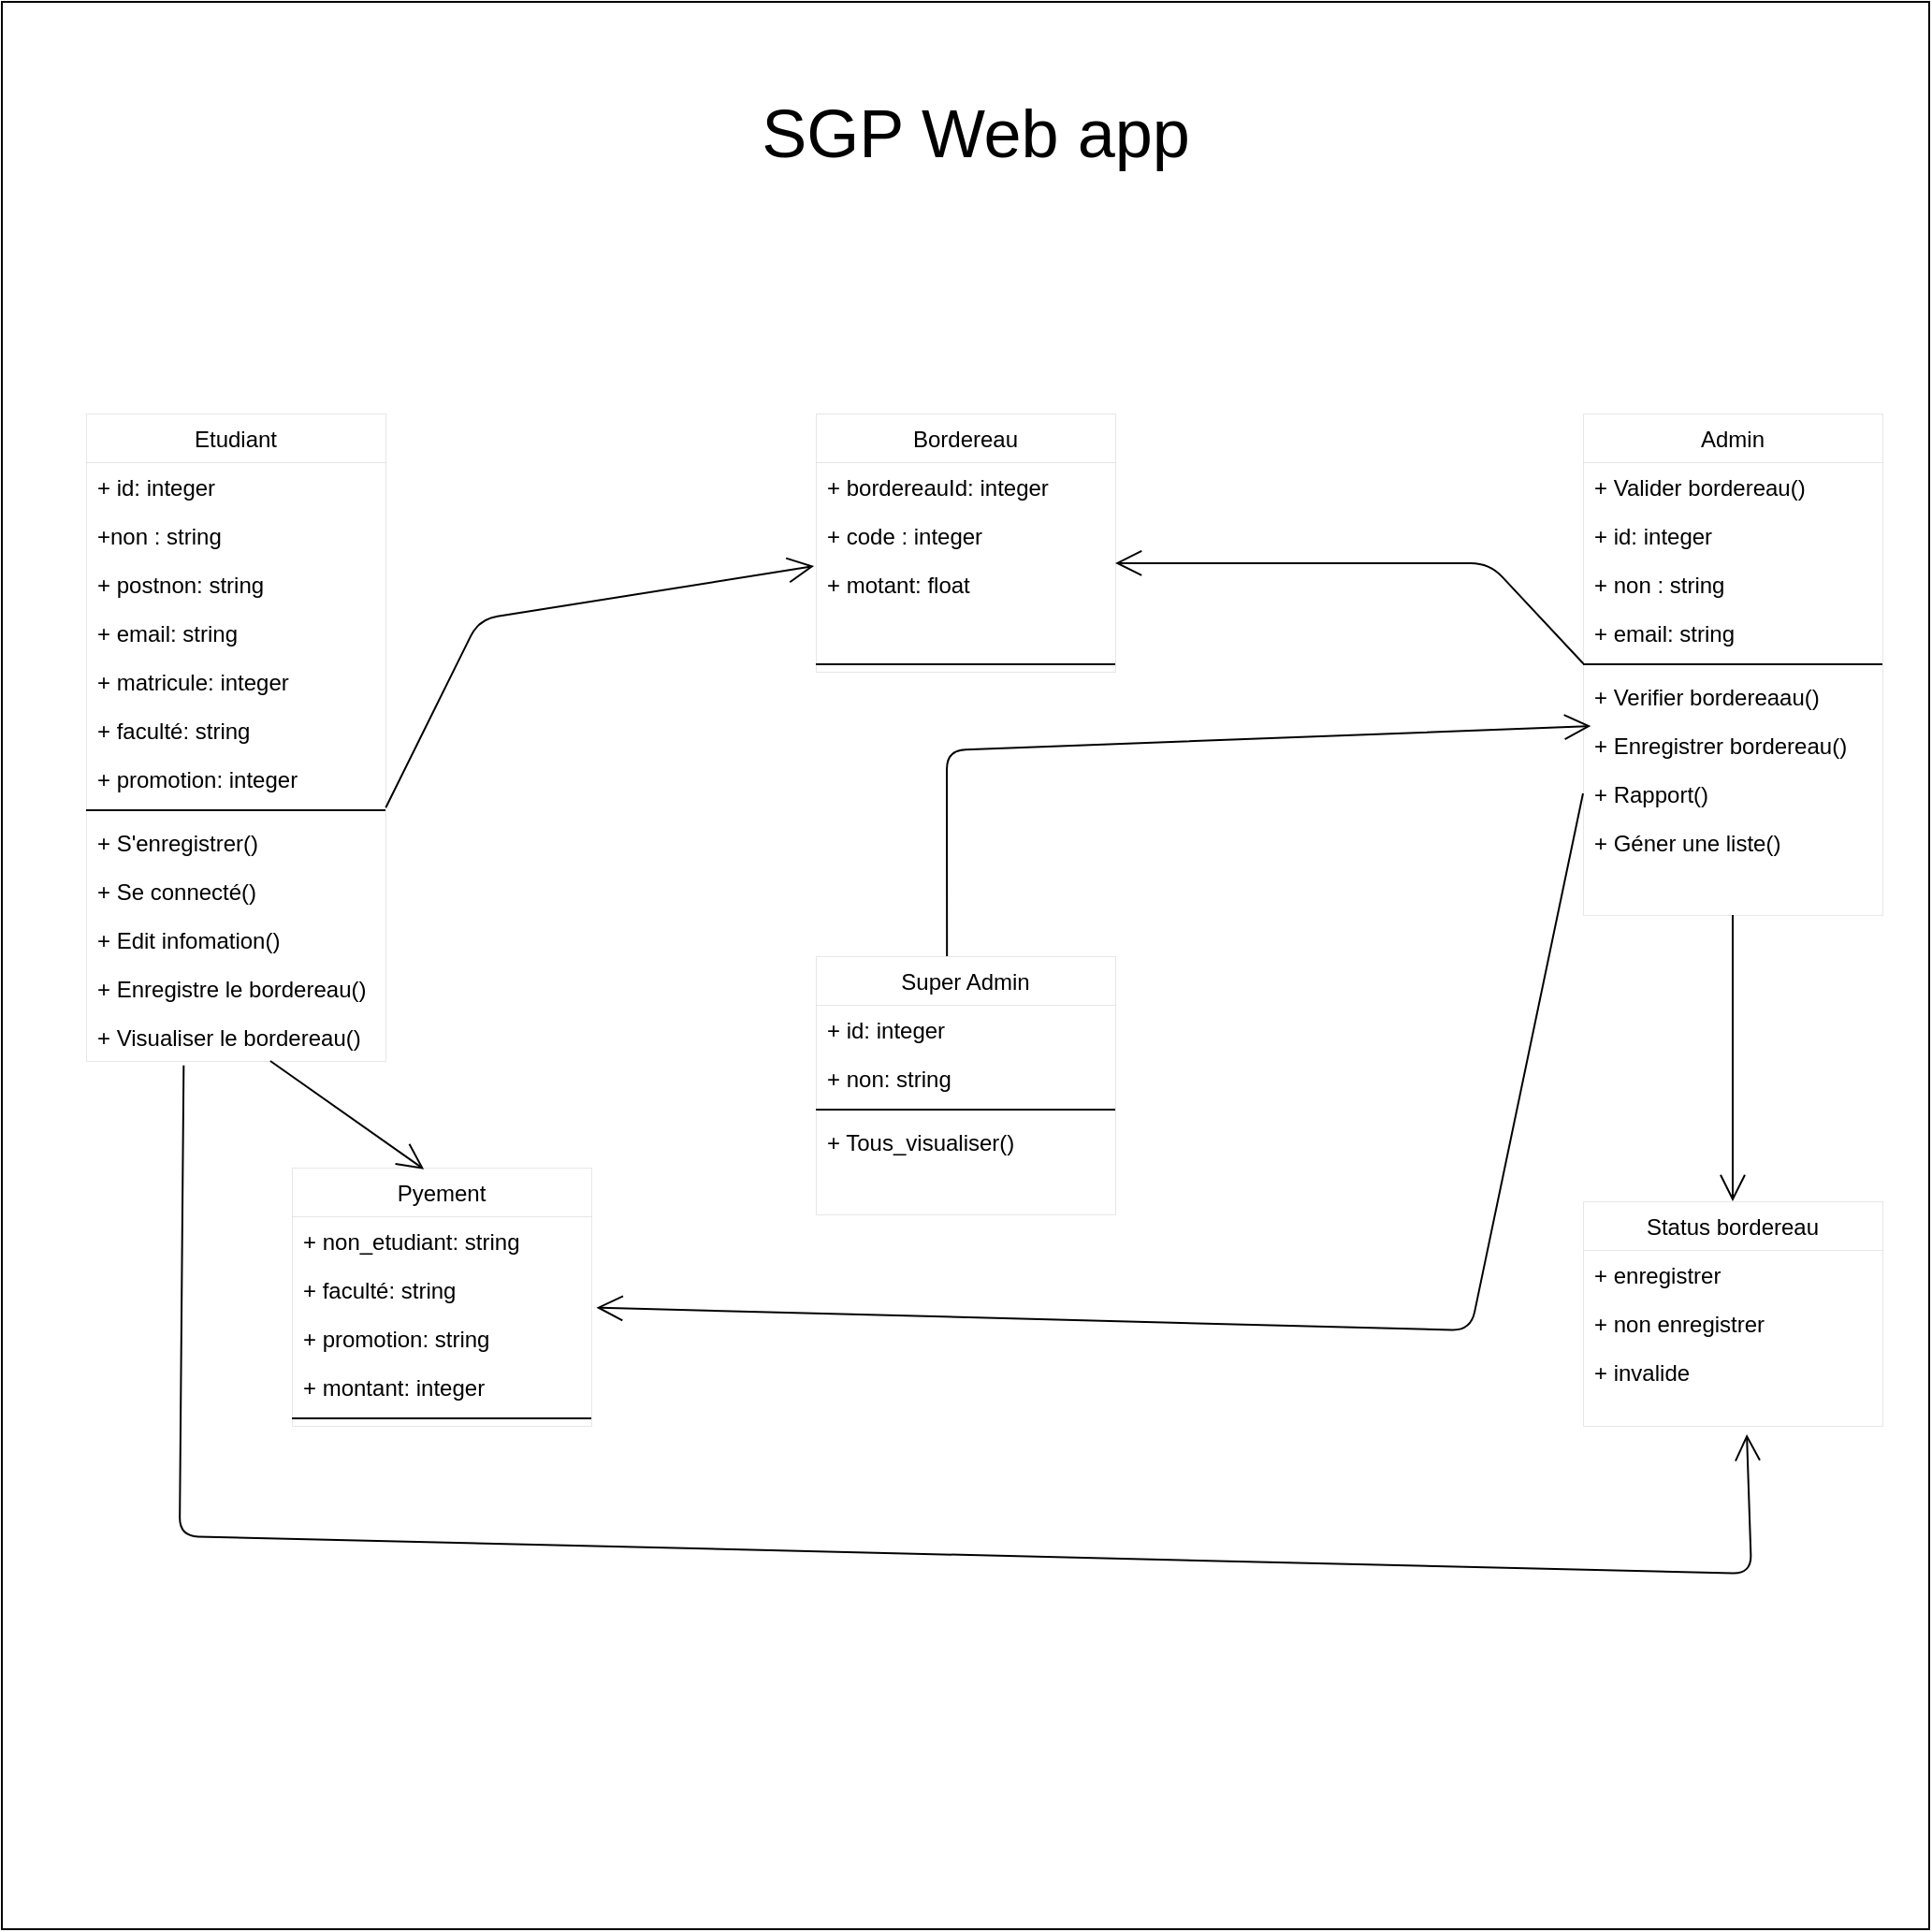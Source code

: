 <mxfile>
    <diagram id="C5_i7pxy2iAr6kGyx8zX" name="Page-1">
        <mxGraphModel dx="1757" dy="2108" grid="1" gridSize="10" guides="1" tooltips="1" connect="1" arrows="1" fold="1" page="1" pageScale="1" pageWidth="850" pageHeight="1100" math="0" shadow="0">
            <root>
                <mxCell id="0"/>
                <mxCell id="1" parent="0"/>
                <mxCell id="3" value="&amp;nbsp; &amp;nbsp; &amp;nbsp; &amp;nbsp; &amp;nbsp; &amp;nbsp; &amp;nbsp; &amp;nbsp; &amp;nbsp; &amp;nbsp; &amp;nbsp; &amp;nbsp; &amp;nbsp; &amp;nbsp; &amp;nbsp; &amp;nbsp; &amp;nbsp; &amp;nbsp; &amp;nbsp; &amp;nbsp; &amp;nbsp; &amp;nbsp; &amp;nbsp; &amp;nbsp; &amp;nbsp; &amp;nbsp; &amp;nbsp; &amp;nbsp; &amp;nbsp; &amp;nbsp;&amp;nbsp;" style="whiteSpace=wrap;html=1;aspect=fixed;" parent="1" vertex="1">
                    <mxGeometry x="35" y="-160" width="1030" height="1030" as="geometry"/>
                </mxCell>
                <mxCell id="22" value="Etudiant" style="swimlane;fontStyle=0;childLayout=stackLayout;horizontal=1;startSize=26;fillColor=none;horizontalStack=0;resizeParent=1;resizeParentMax=0;resizeLast=0;collapsible=1;marginBottom=0;sketch=0;strokeWidth=0;" parent="1" vertex="1">
                    <mxGeometry x="80" y="60" width="160" height="346" as="geometry"/>
                </mxCell>
                <mxCell id="123" value="" style="group" vertex="1" connectable="0" parent="22">
                    <mxGeometry y="26" width="160" height="320" as="geometry"/>
                </mxCell>
                <mxCell id="23" value="+ id: integer" style="text;strokeColor=none;fillColor=none;align=left;verticalAlign=top;spacingLeft=4;spacingRight=4;overflow=hidden;rotatable=0;points=[[0,0.5],[1,0.5]];portConstraint=eastwest;" parent="123" vertex="1">
                    <mxGeometry width="160" height="26" as="geometry"/>
                </mxCell>
                <mxCell id="24" value="+non : string" style="text;strokeColor=none;fillColor=none;align=left;verticalAlign=top;spacingLeft=4;spacingRight=4;overflow=hidden;rotatable=0;points=[[0,0.5],[1,0.5]];portConstraint=eastwest;" parent="123" vertex="1">
                    <mxGeometry y="26" width="160" height="26" as="geometry"/>
                </mxCell>
                <mxCell id="25" value="+ postnon: string" style="text;strokeColor=none;fillColor=none;align=left;verticalAlign=top;spacingLeft=4;spacingRight=4;overflow=hidden;rotatable=0;points=[[0,0.5],[1,0.5]];portConstraint=eastwest;" parent="123" vertex="1">
                    <mxGeometry y="52" width="160" height="26" as="geometry"/>
                </mxCell>
                <mxCell id="26" value="+ email: string" style="text;strokeColor=none;fillColor=none;align=left;verticalAlign=top;spacingLeft=4;spacingRight=4;overflow=hidden;rotatable=0;points=[[0,0.5],[1,0.5]];portConstraint=eastwest;" parent="123" vertex="1">
                    <mxGeometry y="78" width="160" height="26" as="geometry"/>
                </mxCell>
                <mxCell id="27" value="+ matricule: integer" style="text;strokeColor=none;fillColor=none;align=left;verticalAlign=top;spacingLeft=4;spacingRight=4;overflow=hidden;rotatable=0;points=[[0,0.5],[1,0.5]];portConstraint=eastwest;" parent="123" vertex="1">
                    <mxGeometry y="104" width="160" height="26" as="geometry"/>
                </mxCell>
                <mxCell id="28" value="+ faculté: string" style="text;strokeColor=none;fillColor=none;align=left;verticalAlign=top;spacingLeft=4;spacingRight=4;overflow=hidden;rotatable=0;points=[[0,0.5],[1,0.5]];portConstraint=eastwest;" parent="123" vertex="1">
                    <mxGeometry y="130" width="160" height="26" as="geometry"/>
                </mxCell>
                <mxCell id="29" value="+ promotion: integer" style="text;strokeColor=none;fillColor=none;align=left;verticalAlign=top;spacingLeft=4;spacingRight=4;overflow=hidden;rotatable=0;points=[[0,0.5],[1,0.5]];portConstraint=eastwest;" parent="123" vertex="1">
                    <mxGeometry y="156" width="160" height="26" as="geometry"/>
                </mxCell>
                <mxCell id="30" value="+ S'enregistrer()" style="text;strokeColor=none;fillColor=none;align=left;verticalAlign=top;spacingLeft=4;spacingRight=4;overflow=hidden;rotatable=0;points=[[0,0.5],[1,0.5]];portConstraint=eastwest;" parent="123" vertex="1">
                    <mxGeometry y="190" width="160" height="26" as="geometry"/>
                </mxCell>
                <mxCell id="31" value="+ Se connecté()" style="text;strokeColor=none;fillColor=none;align=left;verticalAlign=top;spacingLeft=4;spacingRight=4;overflow=hidden;rotatable=0;points=[[0,0.5],[1,0.5]];portConstraint=eastwest;" parent="123" vertex="1">
                    <mxGeometry y="216" width="160" height="26" as="geometry"/>
                </mxCell>
                <mxCell id="41" value="+ Edit infomation()" style="text;strokeColor=none;fillColor=none;align=left;verticalAlign=top;spacingLeft=4;spacingRight=4;overflow=hidden;rotatable=0;points=[[0,0.5],[1,0.5]];portConstraint=eastwest;" parent="123" vertex="1">
                    <mxGeometry y="242" width="160" height="26" as="geometry"/>
                </mxCell>
                <mxCell id="40" value="+ Enregistre le bordereau()" style="text;strokeColor=none;fillColor=none;align=left;verticalAlign=top;spacingLeft=4;spacingRight=4;overflow=hidden;rotatable=0;points=[[0,0.5],[1,0.5]];portConstraint=eastwest;" parent="123" vertex="1">
                    <mxGeometry y="268" width="160" height="26" as="geometry"/>
                </mxCell>
                <mxCell id="42" value="+ Visualiser le bordereau()" style="text;strokeColor=none;fillColor=none;align=left;verticalAlign=top;spacingLeft=4;spacingRight=4;overflow=hidden;rotatable=0;points=[[0,0.5],[1,0.5]];portConstraint=eastwest;" parent="123" vertex="1">
                    <mxGeometry y="294" width="160" height="26" as="geometry"/>
                </mxCell>
                <mxCell id="38" value="" style="line;strokeWidth=1;fillColor=none;align=left;verticalAlign=middle;spacingTop=-1;spacingLeft=3;spacingRight=3;rotatable=0;labelPosition=right;points=[];portConstraint=eastwest;" parent="123" vertex="1">
                    <mxGeometry y="182" width="160" height="8" as="geometry"/>
                </mxCell>
                <mxCell id="45" value="Bordereau" style="swimlane;fontStyle=0;childLayout=stackLayout;horizontal=1;startSize=26;fillColor=none;horizontalStack=0;resizeParent=1;resizeParentMax=0;resizeLast=0;collapsible=1;marginBottom=0;sketch=0;strokeWidth=0;" parent="1" vertex="1">
                    <mxGeometry x="470" y="60" width="160" height="138" as="geometry"/>
                </mxCell>
                <mxCell id="46" value="+ bordereauId: integer" style="text;strokeColor=none;fillColor=none;align=left;verticalAlign=top;spacingLeft=4;spacingRight=4;overflow=hidden;rotatable=0;points=[[0,0.5],[1,0.5]];portConstraint=eastwest;" parent="45" vertex="1">
                    <mxGeometry y="26" width="160" height="26" as="geometry"/>
                </mxCell>
                <mxCell id="47" value="+ code : integer" style="text;strokeColor=none;fillColor=none;align=left;verticalAlign=top;spacingLeft=4;spacingRight=4;overflow=hidden;rotatable=0;points=[[0,0.5],[1,0.5]];portConstraint=eastwest;" parent="45" vertex="1">
                    <mxGeometry y="52" width="160" height="26" as="geometry"/>
                </mxCell>
                <mxCell id="49" value="+ motant: float" style="text;strokeColor=none;fillColor=none;align=left;verticalAlign=top;spacingLeft=4;spacingRight=4;overflow=hidden;rotatable=0;points=[[0,0.5],[1,0.5]];portConstraint=eastwest;" parent="45" vertex="1">
                    <mxGeometry y="78" width="160" height="52" as="geometry"/>
                </mxCell>
                <mxCell id="53" value="" style="line;strokeWidth=1;fillColor=none;align=left;verticalAlign=middle;spacingTop=-1;spacingLeft=3;spacingRight=3;rotatable=0;labelPosition=right;points=[];portConstraint=eastwest;" parent="45" vertex="1">
                    <mxGeometry y="130" width="160" height="8" as="geometry"/>
                </mxCell>
                <mxCell id="74" value="Admin" style="swimlane;fontStyle=0;childLayout=stackLayout;horizontal=1;startSize=26;fillColor=none;horizontalStack=0;resizeParent=1;resizeParentMax=0;resizeLast=0;collapsible=1;marginBottom=0;sketch=0;strokeWidth=0;" parent="1" vertex="1">
                    <mxGeometry x="880" y="60" width="160" height="268" as="geometry"/>
                </mxCell>
                <mxCell id="122" value="" style="group" vertex="1" connectable="0" parent="74">
                    <mxGeometry y="26" width="160" height="242" as="geometry"/>
                </mxCell>
                <mxCell id="81" value="+ Valider bordereau()" style="text;strokeColor=none;fillColor=none;align=left;verticalAlign=top;spacingLeft=4;spacingRight=4;overflow=hidden;rotatable=0;points=[[0,0.5],[1,0.5]];portConstraint=eastwest;" parent="122" vertex="1">
                    <mxGeometry width="160" height="26" as="geometry"/>
                </mxCell>
                <mxCell id="121" value="" style="group" vertex="1" connectable="0" parent="122">
                    <mxGeometry y="26" width="160" height="216" as="geometry"/>
                </mxCell>
                <mxCell id="75" value="+ id: integer" style="text;strokeColor=none;fillColor=none;align=left;verticalAlign=top;spacingLeft=4;spacingRight=4;overflow=hidden;rotatable=0;points=[[0,0.5],[1,0.5]];portConstraint=eastwest;" parent="121" vertex="1">
                    <mxGeometry width="160" height="26" as="geometry"/>
                </mxCell>
                <mxCell id="76" value="+ non : string" style="text;strokeColor=none;fillColor=none;align=left;verticalAlign=top;spacingLeft=4;spacingRight=4;overflow=hidden;rotatable=0;points=[[0,0.5],[1,0.5]];portConstraint=eastwest;" parent="121" vertex="1">
                    <mxGeometry y="26" width="160" height="26" as="geometry"/>
                </mxCell>
                <mxCell id="77" value="+ email: string" style="text;strokeColor=none;fillColor=none;align=left;verticalAlign=top;spacingLeft=4;spacingRight=4;overflow=hidden;rotatable=0;points=[[0,0.5],[1,0.5]];portConstraint=eastwest;" parent="121" vertex="1">
                    <mxGeometry y="52" width="160" height="26" as="geometry"/>
                </mxCell>
                <mxCell id="79" value="+ Verifier bordereaau()" style="text;strokeColor=none;fillColor=none;align=left;verticalAlign=top;spacingLeft=4;spacingRight=4;overflow=hidden;rotatable=0;points=[[0,0.5],[1,0.5]];portConstraint=eastwest;" parent="121" vertex="1">
                    <mxGeometry y="86" width="160" height="26" as="geometry"/>
                </mxCell>
                <mxCell id="80" value="+ Enregistrer bordereau()" style="text;strokeColor=none;fillColor=none;align=left;verticalAlign=top;spacingLeft=4;spacingRight=4;overflow=hidden;rotatable=0;points=[[0,0.5],[1,0.5]];portConstraint=eastwest;" parent="121" vertex="1">
                    <mxGeometry y="112" width="160" height="26" as="geometry"/>
                </mxCell>
                <mxCell id="82" value="+ Rapport()" style="text;strokeColor=none;fillColor=none;align=left;verticalAlign=top;spacingLeft=4;spacingRight=4;overflow=hidden;rotatable=0;points=[[0,0.5],[1,0.5]];portConstraint=eastwest;" parent="121" vertex="1">
                    <mxGeometry y="138" width="160" height="26" as="geometry"/>
                </mxCell>
                <mxCell id="83" value="+ Géner une liste()" style="text;strokeColor=none;fillColor=none;align=left;verticalAlign=top;spacingLeft=4;spacingRight=4;overflow=hidden;rotatable=0;points=[[0,0.5],[1,0.5]];portConstraint=eastwest;" parent="121" vertex="1">
                    <mxGeometry y="164" width="160" height="26" as="geometry"/>
                </mxCell>
                <mxCell id="78" value="" style="line;strokeWidth=1;fillColor=none;align=left;verticalAlign=middle;spacingTop=-1;spacingLeft=3;spacingRight=3;rotatable=0;labelPosition=right;points=[];portConstraint=eastwest;" parent="121" vertex="1">
                    <mxGeometry y="78" width="160" height="8" as="geometry"/>
                </mxCell>
                <mxCell id="84" value="Super Admin" style="swimlane;fontStyle=0;childLayout=stackLayout;horizontal=1;startSize=26;fillColor=none;horizontalStack=0;resizeParent=1;resizeParentMax=0;resizeLast=0;collapsible=1;marginBottom=0;sketch=0;strokeWidth=0;" parent="1" vertex="1">
                    <mxGeometry x="470" y="350" width="160" height="138" as="geometry"/>
                </mxCell>
                <mxCell id="85" value="+ id: integer" style="text;strokeColor=none;fillColor=none;align=left;verticalAlign=top;spacingLeft=4;spacingRight=4;overflow=hidden;rotatable=0;points=[[0,0.5],[1,0.5]];portConstraint=eastwest;" parent="84" vertex="1">
                    <mxGeometry y="26" width="160" height="26" as="geometry"/>
                </mxCell>
                <mxCell id="86" value="+ non: string" style="text;strokeColor=none;fillColor=none;align=left;verticalAlign=top;spacingLeft=4;spacingRight=4;overflow=hidden;rotatable=0;points=[[0,0.5],[1,0.5]];portConstraint=eastwest;" parent="84" vertex="1">
                    <mxGeometry y="52" width="160" height="26" as="geometry"/>
                </mxCell>
                <mxCell id="88" value="" style="line;strokeWidth=1;fillColor=none;align=left;verticalAlign=middle;spacingTop=-1;spacingLeft=3;spacingRight=3;rotatable=0;labelPosition=right;points=[];portConstraint=eastwest;" parent="84" vertex="1">
                    <mxGeometry y="78" width="160" height="8" as="geometry"/>
                </mxCell>
                <mxCell id="87" value="+ Tous_visualiser()" style="text;strokeColor=none;fillColor=none;align=left;verticalAlign=top;spacingLeft=4;spacingRight=4;overflow=hidden;rotatable=0;points=[[0,0.5],[1,0.5]];portConstraint=eastwest;" parent="84" vertex="1">
                    <mxGeometry y="86" width="160" height="52" as="geometry"/>
                </mxCell>
                <mxCell id="89" value="Status bordereau" style="swimlane;fontStyle=0;childLayout=stackLayout;horizontal=1;startSize=26;fillColor=none;horizontalStack=0;resizeParent=1;resizeParentMax=0;resizeLast=0;collapsible=1;marginBottom=0;sketch=0;strokeWidth=0;" parent="1" vertex="1">
                    <mxGeometry x="880" y="481" width="160" height="120" as="geometry"/>
                </mxCell>
                <mxCell id="90" value="+ enregistrer" style="text;strokeColor=none;fillColor=none;align=left;verticalAlign=top;spacingLeft=4;spacingRight=4;overflow=hidden;rotatable=0;points=[[0,0.5],[1,0.5]];portConstraint=eastwest;" parent="89" vertex="1">
                    <mxGeometry y="26" width="160" height="26" as="geometry"/>
                </mxCell>
                <mxCell id="91" value="+ non enregistrer" style="text;strokeColor=none;fillColor=none;align=left;verticalAlign=top;spacingLeft=4;spacingRight=4;overflow=hidden;rotatable=0;points=[[0,0.5],[1,0.5]];portConstraint=eastwest;" parent="89" vertex="1">
                    <mxGeometry y="52" width="160" height="26" as="geometry"/>
                </mxCell>
                <mxCell id="93" value="+ invalide" style="text;strokeColor=none;fillColor=none;align=left;verticalAlign=top;spacingLeft=4;spacingRight=4;overflow=hidden;rotatable=0;points=[[0,0.5],[1,0.5]];portConstraint=eastwest;" parent="89" vertex="1">
                    <mxGeometry y="78" width="160" height="42" as="geometry"/>
                </mxCell>
                <mxCell id="99" value="Pyement" style="swimlane;fontStyle=0;childLayout=stackLayout;horizontal=1;startSize=26;fillColor=none;horizontalStack=0;resizeParent=1;resizeParentMax=0;resizeLast=0;collapsible=1;marginBottom=0;sketch=0;strokeWidth=0;" vertex="1" parent="1">
                    <mxGeometry x="190" y="463" width="160" height="138" as="geometry"/>
                </mxCell>
                <mxCell id="100" value="+ non_etudiant: string" style="text;strokeColor=none;fillColor=none;align=left;verticalAlign=top;spacingLeft=4;spacingRight=4;overflow=hidden;rotatable=0;points=[[0,0.5],[1,0.5]];portConstraint=eastwest;" vertex="1" parent="99">
                    <mxGeometry y="26" width="160" height="26" as="geometry"/>
                </mxCell>
                <mxCell id="104" value="+ faculté: string" style="text;strokeColor=none;fillColor=none;align=left;verticalAlign=top;spacingLeft=4;spacingRight=4;overflow=hidden;rotatable=0;points=[[0,0.5],[1,0.5]];portConstraint=eastwest;" vertex="1" parent="99">
                    <mxGeometry y="52" width="160" height="26" as="geometry"/>
                </mxCell>
                <mxCell id="101" value="+ promotion: string" style="text;strokeColor=none;fillColor=none;align=left;verticalAlign=top;spacingLeft=4;spacingRight=4;overflow=hidden;rotatable=0;points=[[0,0.5],[1,0.5]];portConstraint=eastwest;" vertex="1" parent="99">
                    <mxGeometry y="78" width="160" height="26" as="geometry"/>
                </mxCell>
                <mxCell id="105" value="+ montant: integer" style="text;strokeColor=none;fillColor=none;align=left;verticalAlign=top;spacingLeft=4;spacingRight=4;overflow=hidden;rotatable=0;points=[[0,0.5],[1,0.5]];portConstraint=eastwest;" vertex="1" parent="99">
                    <mxGeometry y="104" width="160" height="26" as="geometry"/>
                </mxCell>
                <mxCell id="102" value="" style="line;strokeWidth=1;fillColor=none;align=left;verticalAlign=middle;spacingTop=-1;spacingLeft=3;spacingRight=3;rotatable=0;labelPosition=right;points=[];portConstraint=eastwest;" vertex="1" parent="99">
                    <mxGeometry y="130" width="160" height="8" as="geometry"/>
                </mxCell>
                <mxCell id="106" value="&lt;font style=&quot;font-size: 36px&quot;&gt;SGP Web app&lt;/font&gt;" style="text;html=1;strokeColor=none;fillColor=none;align=center;verticalAlign=middle;whiteSpace=wrap;rounded=0;" vertex="1" parent="1">
                    <mxGeometry x="407.5" y="-130" width="295" height="80" as="geometry"/>
                </mxCell>
                <mxCell id="124" value="" style="endArrow=open;endFill=1;endSize=12;html=1;exitX=1.001;exitY=0.326;exitDx=0;exitDy=0;exitPerimeter=0;entryX=-0.006;entryY=1.135;entryDx=0;entryDy=0;entryPerimeter=0;" edge="1" parent="1" source="38" target="47">
                    <mxGeometry width="160" relative="1" as="geometry">
                        <mxPoint x="470" y="240" as="sourcePoint"/>
                        <mxPoint x="470" y="200" as="targetPoint"/>
                        <Array as="points">
                            <mxPoint x="290" y="170"/>
                        </Array>
                    </mxGeometry>
                </mxCell>
                <mxCell id="125" value="" style="endArrow=open;endFill=1;endSize=12;html=1;exitX=0.001;exitY=0.451;exitDx=0;exitDy=0;exitPerimeter=0;entryX=1;entryY=0.038;entryDx=0;entryDy=0;entryPerimeter=0;" edge="1" parent="1" source="78" target="49">
                    <mxGeometry width="160" relative="1" as="geometry">
                        <mxPoint x="390" y="310" as="sourcePoint"/>
                        <mxPoint x="550" y="310" as="targetPoint"/>
                        <Array as="points">
                            <mxPoint x="830" y="140"/>
                        </Array>
                    </mxGeometry>
                </mxCell>
                <mxCell id="126" value="" style="endArrow=open;endFill=1;endSize=12;html=1;entryX=0.441;entryY=0.006;entryDx=0;entryDy=0;entryPerimeter=0;" edge="1" parent="1" source="42" target="99">
                    <mxGeometry width="160" relative="1" as="geometry">
                        <mxPoint x="550" y="340" as="sourcePoint"/>
                        <mxPoint x="710" y="340" as="targetPoint"/>
                    </mxGeometry>
                </mxCell>
                <mxCell id="127" value="" style="endArrow=open;endFill=1;endSize=12;html=1;exitX=0;exitY=0.5;exitDx=0;exitDy=0;entryX=1.017;entryY=0.878;entryDx=0;entryDy=0;entryPerimeter=0;" edge="1" parent="1" source="82" target="104">
                    <mxGeometry width="160" relative="1" as="geometry">
                        <mxPoint x="550" y="340" as="sourcePoint"/>
                        <mxPoint x="710" y="340" as="targetPoint"/>
                        <Array as="points">
                            <mxPoint x="820" y="550"/>
                        </Array>
                    </mxGeometry>
                </mxCell>
                <mxCell id="128" value="" style="endArrow=open;endFill=1;endSize=12;html=1;exitX=0.5;exitY=1;exitDx=0;exitDy=0;entryX=0.5;entryY=0;entryDx=0;entryDy=0;" edge="1" parent="1" source="74" target="89">
                    <mxGeometry width="160" relative="1" as="geometry">
                        <mxPoint x="550" y="340" as="sourcePoint"/>
                        <mxPoint x="710" y="340" as="targetPoint"/>
                    </mxGeometry>
                </mxCell>
                <mxCell id="129" value="" style="endArrow=open;endFill=1;endSize=12;html=1;exitX=0.438;exitY=0;exitDx=0;exitDy=0;exitPerimeter=0;entryX=0.026;entryY=1.117;entryDx=0;entryDy=0;entryPerimeter=0;" edge="1" parent="1" source="84" target="79">
                    <mxGeometry width="160" relative="1" as="geometry">
                        <mxPoint x="550" y="340" as="sourcePoint"/>
                        <mxPoint x="710" y="340" as="targetPoint"/>
                        <Array as="points">
                            <mxPoint x="540" y="240"/>
                        </Array>
                    </mxGeometry>
                </mxCell>
                <mxCell id="130" value="" style="endArrow=open;endFill=1;endSize=12;html=1;exitX=0.326;exitY=1.092;exitDx=0;exitDy=0;exitPerimeter=0;entryX=0.547;entryY=1.106;entryDx=0;entryDy=0;entryPerimeter=0;" edge="1" parent="1" source="42" target="93">
                    <mxGeometry width="160" relative="1" as="geometry">
                        <mxPoint x="550" y="340" as="sourcePoint"/>
                        <mxPoint x="710" y="340" as="targetPoint"/>
                        <Array as="points">
                            <mxPoint x="130" y="660"/>
                            <mxPoint x="970" y="680"/>
                        </Array>
                    </mxGeometry>
                </mxCell>
            </root>
        </mxGraphModel>
    </diagram>
</mxfile>